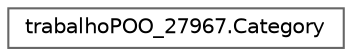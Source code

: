 digraph "Graphical Class Hierarchy"
{
 // LATEX_PDF_SIZE
  bgcolor="transparent";
  edge [fontname=Helvetica,fontsize=10,labelfontname=Helvetica,labelfontsize=10];
  node [fontname=Helvetica,fontsize=10,shape=box,height=0.2,width=0.4];
  rankdir="LR";
  Node0 [id="Node000000",label="trabalhoPOO_27967.Category",height=0.2,width=0.4,color="grey40", fillcolor="white", style="filled",URL="$classtrabalho_p_o_o__27967_1_1_category.html",tooltip="Purpose: Definition of Category and methods to deal with Category operations. Created by: Jose Alves ..."];
}
